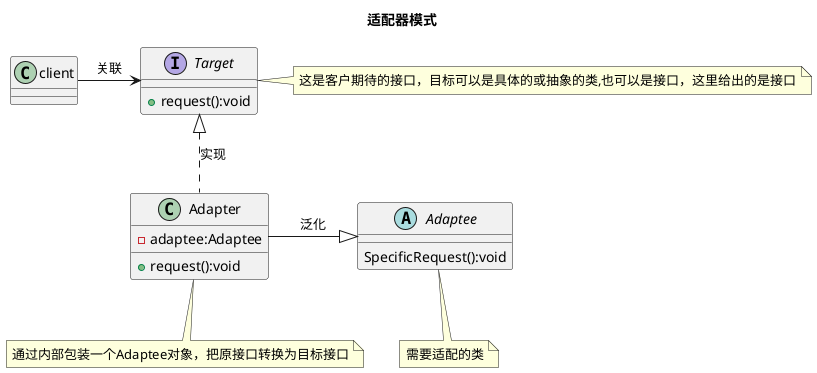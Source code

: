 @startuml
title:适配器模式

class client

/'目标接口（Target）：客户所期待的接口。目标可以是具体的或抽象的类，也可以是接口。'/
interface Target{
+request():void
}
note right:这是客户期待的接口，目标可以是具体的或抽象的类,也可以是接口，这里给出的是接口


/'适配器（Adapter）：通过包装一个需要适配的对象，把原接口转换成目标接口。'/
class Adapter{
-adaptee:Adaptee
+request():void
}
note bottom:通过内部包装一个Adaptee对象，把原接口转换为目标接口

/'需要适配的类（Adaptee）：需要适配的类或适配者类。'/
abstract class Adaptee{
SpecificRequest():void
}
note bottom:需要适配的类

client -right-> Target:关联
Adapter -right-|> Adaptee:泛化
Target <|.down. Adapter:实现

@enduml